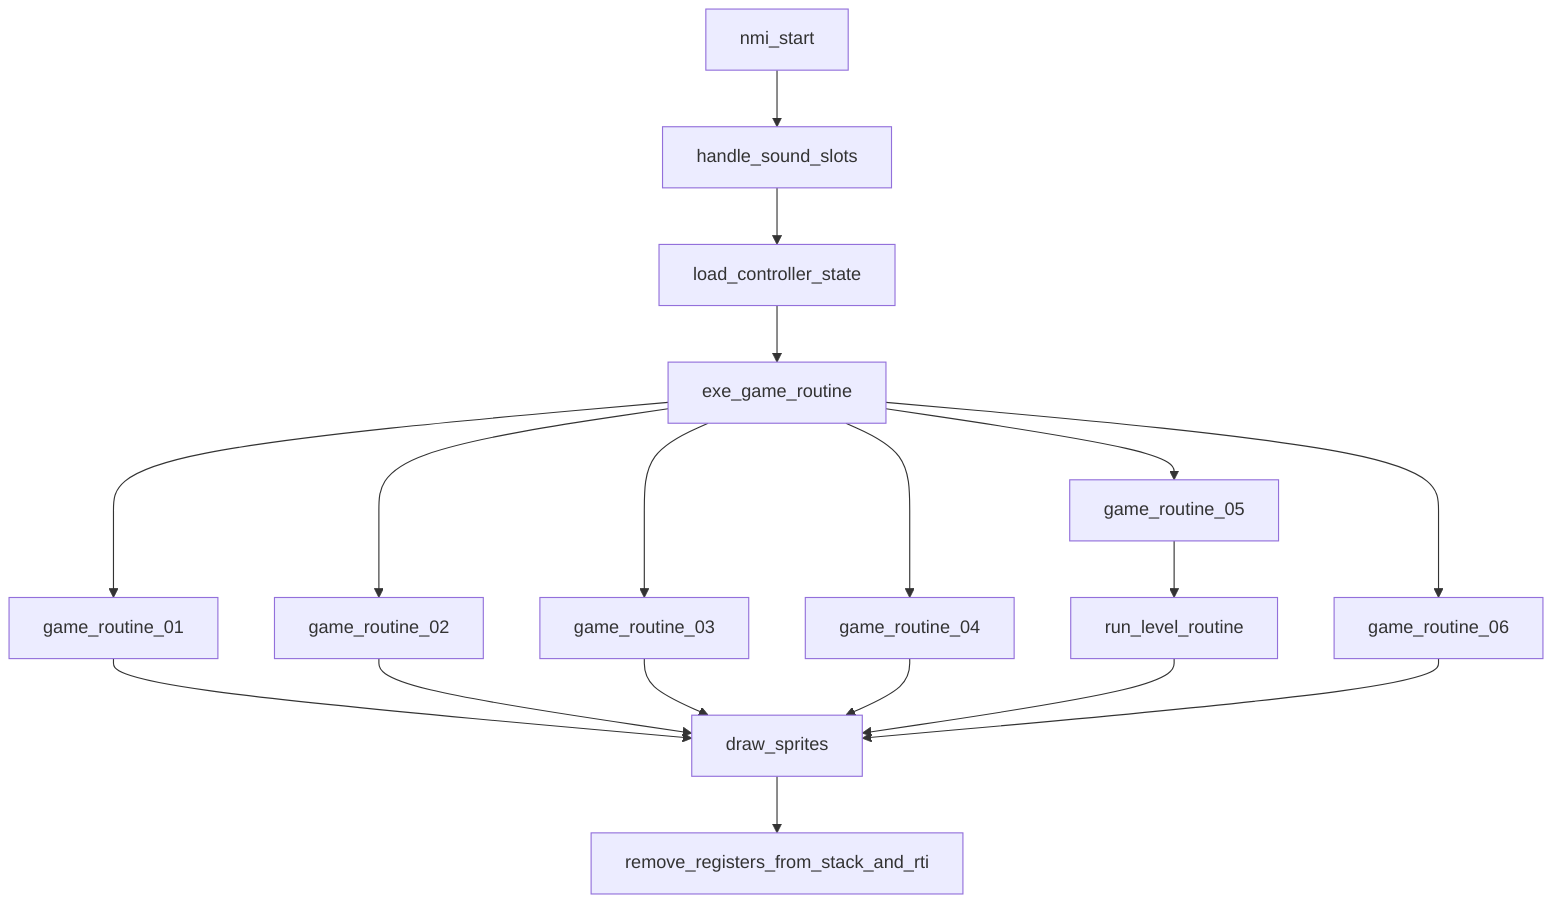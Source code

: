 %% This is a mermaid file (https://github.com/mermaid-js/mermaid)
%% This shows the very high level of the game engine

graph TD
    nmi_start --> handle_sound_slots
    handle_sound_slots --> load_controller_state
    load_controller_state --> exe_game_routine
    exe_game_routine --> game_routine_01 --> draw_sprites
    exe_game_routine --> game_routine_02 --> draw_sprites
    exe_game_routine --> game_routine_03 --> draw_sprites
    exe_game_routine --> game_routine_04 --> draw_sprites
    exe_game_routine --> game_routine_05
    game_routine_05 --> run_level_routine --> draw_sprites
    exe_game_routine --> game_routine_06 --> draw_sprites
    draw_sprites --> remove_registers_from_stack_and_rti